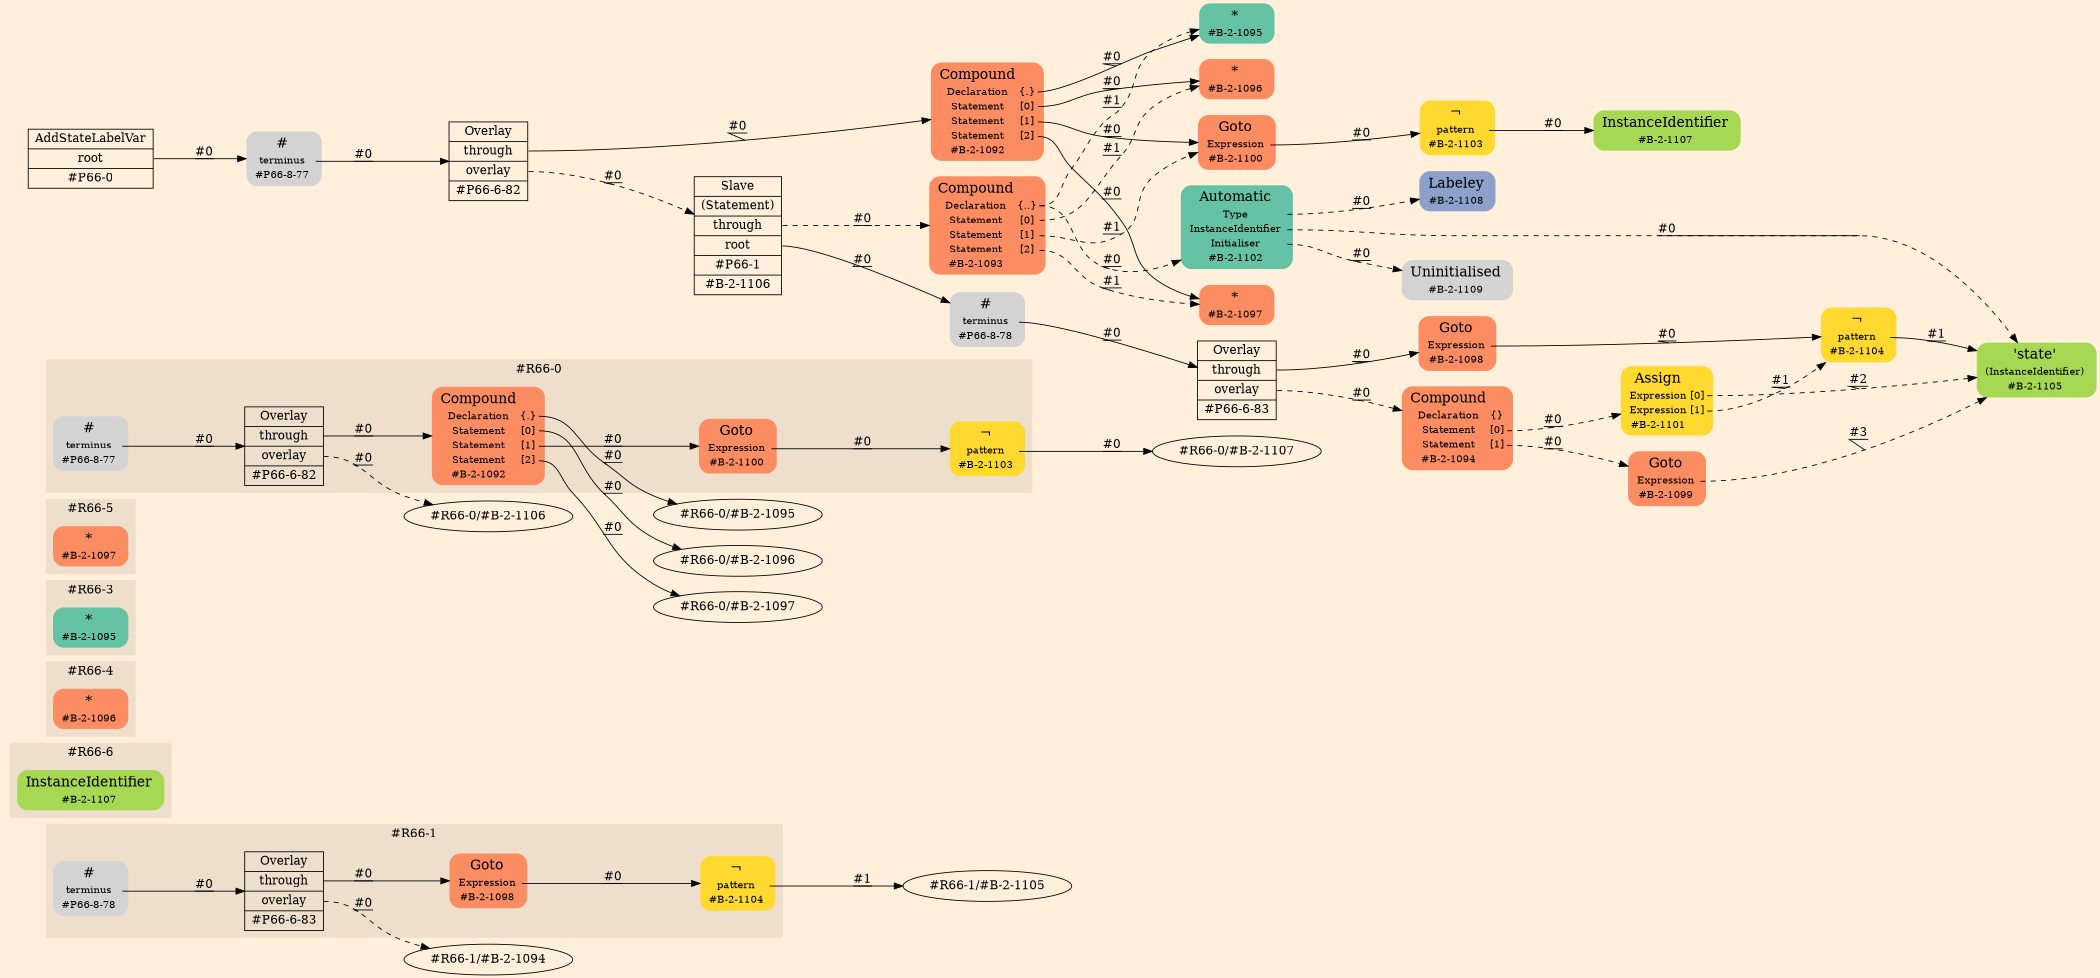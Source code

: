 digraph Inferno {
graph [
rankdir = "LR"
ranksep = 1.0
size = "14,20"
bgcolor = antiquewhite1
color = black
fontcolor = black
];
node [
];
subgraph "cluster#R66-2" {
label = "#R66-2"
style = "filled"
color = antiquewhite2
}
subgraph "cluster#R66-1" {
label = "#R66-1"
style = "filled"
color = antiquewhite2
"#R66-1/#B-2-1098" [
shape = "plaintext"
fillcolor = "/set28/2"
label = <<TABLE BORDER="0" CELLBORDER="0" CELLSPACING="0">
 <TR>
  <TD><FONT POINT-SIZE="16.0">Goto</FONT></TD>
  <TD></TD>
 </TR>
 <TR>
  <TD>Expression</TD>
  <TD PORT="port0"></TD>
 </TR>
 <TR>
  <TD>#B-2-1098</TD>
  <TD PORT="port1"></TD>
 </TR>
</TABLE>>
style = "rounded,filled"
fontsize = "12"
];
"#R66-1/#P66-8-78" [
shape = "plaintext"
label = <<TABLE BORDER="0" CELLBORDER="0" CELLSPACING="0">
 <TR>
  <TD><FONT POINT-SIZE="16.0">#</FONT></TD>
  <TD></TD>
 </TR>
 <TR>
  <TD>terminus</TD>
  <TD PORT="port0"></TD>
 </TR>
 <TR>
  <TD>#P66-8-78</TD>
  <TD PORT="port1"></TD>
 </TR>
</TABLE>>
style = "rounded,filled"
fontsize = "12"
];
"#R66-1/#B-2-1104" [
shape = "plaintext"
fillcolor = "/set28/6"
label = <<TABLE BORDER="0" CELLBORDER="0" CELLSPACING="0">
 <TR>
  <TD><FONT POINT-SIZE="16.0">¬</FONT></TD>
  <TD></TD>
 </TR>
 <TR>
  <TD>pattern</TD>
  <TD PORT="port0"></TD>
 </TR>
 <TR>
  <TD>#B-2-1104</TD>
  <TD PORT="port1"></TD>
 </TR>
</TABLE>>
style = "rounded,filled"
fontsize = "12"
];
"#R66-1/#P66-6-83" [
shape = "record"
fillcolor = antiquewhite2
label = "<fixed> Overlay | <port0> through | <port1> overlay | <port2> #P66-6-83"
style = "filled"
fontsize = "14"
color = black
fontcolor = black
];
}
"#R66-1/#B-2-1098":port0 -> "#R66-1/#B-2-1104" [style="solid"
label = "#0"
decorate = true
color = black
fontcolor = black
];
"#R66-1/#P66-8-78":port0 -> "#R66-1/#P66-6-83" [style="solid"
label = "#0"
decorate = true
color = black
fontcolor = black
];
"#R66-1/#B-2-1104":port0 -> "#R66-1/#B-2-1105" [style="solid"
label = "#1"
decorate = true
color = black
fontcolor = black
];
"#R66-1/#P66-6-83":port0 -> "#R66-1/#B-2-1098" [style="solid"
label = "#0"
decorate = true
color = black
fontcolor = black
];
"#R66-1/#P66-6-83":port1 -> "#R66-1/#B-2-1094" [style="dashed"
label = "#0"
decorate = true
color = black
fontcolor = black
];
subgraph "cluster#R66-6" {
label = "#R66-6"
style = "filled"
color = antiquewhite2
"#R66-6/#B-2-1107" [
shape = "plaintext"
fillcolor = "/set28/5"
label = <<TABLE BORDER="0" CELLBORDER="0" CELLSPACING="0">
 <TR>
  <TD><FONT POINT-SIZE="16.0">InstanceIdentifier</FONT></TD>
  <TD></TD>
 </TR>
 <TR>
  <TD>#B-2-1107</TD>
  <TD PORT="port0"></TD>
 </TR>
</TABLE>>
style = "rounded,filled"
fontsize = "12"
];
}
subgraph "cluster#R66-4" {
label = "#R66-4"
style = "filled"
color = antiquewhite2
"#R66-4/#B-2-1096" [
shape = "plaintext"
fillcolor = "/set28/2"
label = <<TABLE BORDER="0" CELLBORDER="0" CELLSPACING="0">
 <TR>
  <TD><FONT POINT-SIZE="16.0">*</FONT></TD>
  <TD></TD>
 </TR>
 <TR>
  <TD>#B-2-1096</TD>
  <TD PORT="port0"></TD>
 </TR>
</TABLE>>
style = "rounded,filled"
fontsize = "12"
];
}
subgraph "cluster#R66-3" {
label = "#R66-3"
style = "filled"
color = antiquewhite2
"#R66-3/#B-2-1095" [
shape = "plaintext"
fillcolor = "/set28/1"
label = <<TABLE BORDER="0" CELLBORDER="0" CELLSPACING="0">
 <TR>
  <TD><FONT POINT-SIZE="16.0">*</FONT></TD>
  <TD></TD>
 </TR>
 <TR>
  <TD>#B-2-1095</TD>
  <TD PORT="port0"></TD>
 </TR>
</TABLE>>
style = "rounded,filled"
fontsize = "12"
];
}
subgraph "cluster#R66-5" {
label = "#R66-5"
style = "filled"
color = antiquewhite2
"#R66-5/#B-2-1097" [
shape = "plaintext"
fillcolor = "/set28/2"
label = <<TABLE BORDER="0" CELLBORDER="0" CELLSPACING="0">
 <TR>
  <TD><FONT POINT-SIZE="16.0">*</FONT></TD>
  <TD></TD>
 </TR>
 <TR>
  <TD>#B-2-1097</TD>
  <TD PORT="port0"></TD>
 </TR>
</TABLE>>
style = "rounded,filled"
fontsize = "12"
];
}
subgraph "cluster#R66-0" {
label = "#R66-0"
style = "filled"
color = antiquewhite2
"#R66-0/#B-2-1103" [
shape = "plaintext"
fillcolor = "/set28/6"
label = <<TABLE BORDER="0" CELLBORDER="0" CELLSPACING="0">
 <TR>
  <TD><FONT POINT-SIZE="16.0">¬</FONT></TD>
  <TD></TD>
 </TR>
 <TR>
  <TD>pattern</TD>
  <TD PORT="port0"></TD>
 </TR>
 <TR>
  <TD>#B-2-1103</TD>
  <TD PORT="port1"></TD>
 </TR>
</TABLE>>
style = "rounded,filled"
fontsize = "12"
];
"#R66-0/#P66-8-77" [
shape = "plaintext"
label = <<TABLE BORDER="0" CELLBORDER="0" CELLSPACING="0">
 <TR>
  <TD><FONT POINT-SIZE="16.0">#</FONT></TD>
  <TD></TD>
 </TR>
 <TR>
  <TD>terminus</TD>
  <TD PORT="port0"></TD>
 </TR>
 <TR>
  <TD>#P66-8-77</TD>
  <TD PORT="port1"></TD>
 </TR>
</TABLE>>
style = "rounded,filled"
fontsize = "12"
];
"#R66-0/#B-2-1100" [
shape = "plaintext"
fillcolor = "/set28/2"
label = <<TABLE BORDER="0" CELLBORDER="0" CELLSPACING="0">
 <TR>
  <TD><FONT POINT-SIZE="16.0">Goto</FONT></TD>
  <TD></TD>
 </TR>
 <TR>
  <TD>Expression</TD>
  <TD PORT="port0"></TD>
 </TR>
 <TR>
  <TD>#B-2-1100</TD>
  <TD PORT="port1"></TD>
 </TR>
</TABLE>>
style = "rounded,filled"
fontsize = "12"
];
"#R66-0/#B-2-1092" [
shape = "plaintext"
fillcolor = "/set28/2"
label = <<TABLE BORDER="0" CELLBORDER="0" CELLSPACING="0">
 <TR>
  <TD><FONT POINT-SIZE="16.0">Compound</FONT></TD>
  <TD></TD>
 </TR>
 <TR>
  <TD>Declaration</TD>
  <TD PORT="port0">{.}</TD>
 </TR>
 <TR>
  <TD>Statement</TD>
  <TD PORT="port1">[0]</TD>
 </TR>
 <TR>
  <TD>Statement</TD>
  <TD PORT="port2">[1]</TD>
 </TR>
 <TR>
  <TD>Statement</TD>
  <TD PORT="port3">[2]</TD>
 </TR>
 <TR>
  <TD>#B-2-1092</TD>
  <TD PORT="port4"></TD>
 </TR>
</TABLE>>
style = "rounded,filled"
fontsize = "12"
];
"#R66-0/#P66-6-82" [
shape = "record"
fillcolor = antiquewhite2
label = "<fixed> Overlay | <port0> through | <port1> overlay | <port2> #P66-6-82"
style = "filled"
fontsize = "14"
color = black
fontcolor = black
];
}
"#R66-0/#B-2-1103":port0 -> "#R66-0/#B-2-1107" [style="solid"
label = "#0"
decorate = true
color = black
fontcolor = black
];
"#R66-0/#P66-8-77":port0 -> "#R66-0/#P66-6-82" [style="solid"
label = "#0"
decorate = true
color = black
fontcolor = black
];
"#R66-0/#B-2-1100":port0 -> "#R66-0/#B-2-1103" [style="solid"
label = "#0"
decorate = true
color = black
fontcolor = black
];
"#R66-0/#B-2-1092":port0 -> "#R66-0/#B-2-1095" [style="solid"
label = "#0"
decorate = true
color = black
fontcolor = black
];
"#R66-0/#B-2-1092":port1 -> "#R66-0/#B-2-1096" [style="solid"
label = "#0"
decorate = true
color = black
fontcolor = black
];
"#R66-0/#B-2-1092":port2 -> "#R66-0/#B-2-1100" [style="solid"
label = "#0"
decorate = true
color = black
fontcolor = black
];
"#R66-0/#B-2-1092":port3 -> "#R66-0/#B-2-1097" [style="solid"
label = "#0"
decorate = true
color = black
fontcolor = black
];
"#R66-0/#P66-6-82":port0 -> "#R66-0/#B-2-1092" [style="solid"
label = "#0"
decorate = true
color = black
fontcolor = black
];
"#R66-0/#P66-6-82":port1 -> "#R66-0/#B-2-1106" [style="dashed"
label = "#0"
decorate = true
color = black
fontcolor = black
];
"CR#P66-0" [
shape = "record"
fillcolor = antiquewhite1
label = "<fixed> AddStateLabelVar | <port0> root | <port1> #P66-0"
style = "filled"
fontsize = "14"
color = black
fontcolor = black
];
"#P66-8-77" [
shape = "plaintext"
label = <<TABLE BORDER="0" CELLBORDER="0" CELLSPACING="0">
 <TR>
  <TD><FONT POINT-SIZE="16.0">#</FONT></TD>
  <TD></TD>
 </TR>
 <TR>
  <TD>terminus</TD>
  <TD PORT="port0"></TD>
 </TR>
 <TR>
  <TD>#P66-8-77</TD>
  <TD PORT="port1"></TD>
 </TR>
</TABLE>>
style = "rounded,filled"
fontsize = "12"
];
"#P66-6-82" [
shape = "record"
fillcolor = antiquewhite1
label = "<fixed> Overlay | <port0> through | <port1> overlay | <port2> #P66-6-82"
style = "filled"
fontsize = "14"
color = black
fontcolor = black
];
"#B-2-1092" [
shape = "plaintext"
fillcolor = "/set28/2"
label = <<TABLE BORDER="0" CELLBORDER="0" CELLSPACING="0">
 <TR>
  <TD><FONT POINT-SIZE="16.0">Compound</FONT></TD>
  <TD></TD>
 </TR>
 <TR>
  <TD>Declaration</TD>
  <TD PORT="port0">{.}</TD>
 </TR>
 <TR>
  <TD>Statement</TD>
  <TD PORT="port1">[0]</TD>
 </TR>
 <TR>
  <TD>Statement</TD>
  <TD PORT="port2">[1]</TD>
 </TR>
 <TR>
  <TD>Statement</TD>
  <TD PORT="port3">[2]</TD>
 </TR>
 <TR>
  <TD>#B-2-1092</TD>
  <TD PORT="port4"></TD>
 </TR>
</TABLE>>
style = "rounded,filled"
fontsize = "12"
];
"#B-2-1095" [
shape = "plaintext"
fillcolor = "/set28/1"
label = <<TABLE BORDER="0" CELLBORDER="0" CELLSPACING="0">
 <TR>
  <TD><FONT POINT-SIZE="16.0">*</FONT></TD>
  <TD></TD>
 </TR>
 <TR>
  <TD>#B-2-1095</TD>
  <TD PORT="port0"></TD>
 </TR>
</TABLE>>
style = "rounded,filled"
fontsize = "12"
];
"#B-2-1096" [
shape = "plaintext"
fillcolor = "/set28/2"
label = <<TABLE BORDER="0" CELLBORDER="0" CELLSPACING="0">
 <TR>
  <TD><FONT POINT-SIZE="16.0">*</FONT></TD>
  <TD></TD>
 </TR>
 <TR>
  <TD>#B-2-1096</TD>
  <TD PORT="port0"></TD>
 </TR>
</TABLE>>
style = "rounded,filled"
fontsize = "12"
];
"#B-2-1100" [
shape = "plaintext"
fillcolor = "/set28/2"
label = <<TABLE BORDER="0" CELLBORDER="0" CELLSPACING="0">
 <TR>
  <TD><FONT POINT-SIZE="16.0">Goto</FONT></TD>
  <TD></TD>
 </TR>
 <TR>
  <TD>Expression</TD>
  <TD PORT="port0"></TD>
 </TR>
 <TR>
  <TD>#B-2-1100</TD>
  <TD PORT="port1"></TD>
 </TR>
</TABLE>>
style = "rounded,filled"
fontsize = "12"
];
"#B-2-1103" [
shape = "plaintext"
fillcolor = "/set28/6"
label = <<TABLE BORDER="0" CELLBORDER="0" CELLSPACING="0">
 <TR>
  <TD><FONT POINT-SIZE="16.0">¬</FONT></TD>
  <TD></TD>
 </TR>
 <TR>
  <TD>pattern</TD>
  <TD PORT="port0"></TD>
 </TR>
 <TR>
  <TD>#B-2-1103</TD>
  <TD PORT="port1"></TD>
 </TR>
</TABLE>>
style = "rounded,filled"
fontsize = "12"
];
"#B-2-1107" [
shape = "plaintext"
fillcolor = "/set28/5"
label = <<TABLE BORDER="0" CELLBORDER="0" CELLSPACING="0">
 <TR>
  <TD><FONT POINT-SIZE="16.0">InstanceIdentifier</FONT></TD>
  <TD></TD>
 </TR>
 <TR>
  <TD>#B-2-1107</TD>
  <TD PORT="port0"></TD>
 </TR>
</TABLE>>
style = "rounded,filled"
fontsize = "12"
];
"#B-2-1097" [
shape = "plaintext"
fillcolor = "/set28/2"
label = <<TABLE BORDER="0" CELLBORDER="0" CELLSPACING="0">
 <TR>
  <TD><FONT POINT-SIZE="16.0">*</FONT></TD>
  <TD></TD>
 </TR>
 <TR>
  <TD>#B-2-1097</TD>
  <TD PORT="port0"></TD>
 </TR>
</TABLE>>
style = "rounded,filled"
fontsize = "12"
];
"#B-2-1106" [
shape = "record"
fillcolor = antiquewhite1
label = "<fixed> Slave | <port0> (Statement) | <port1> through | <port2> root | <port3> #P66-1 | <port4> #B-2-1106"
style = "filled"
fontsize = "14"
color = black
fontcolor = black
];
"#B-2-1093" [
shape = "plaintext"
fillcolor = "/set28/2"
label = <<TABLE BORDER="0" CELLBORDER="0" CELLSPACING="0">
 <TR>
  <TD><FONT POINT-SIZE="16.0">Compound</FONT></TD>
  <TD></TD>
 </TR>
 <TR>
  <TD>Declaration</TD>
  <TD PORT="port0">{..}</TD>
 </TR>
 <TR>
  <TD>Statement</TD>
  <TD PORT="port1">[0]</TD>
 </TR>
 <TR>
  <TD>Statement</TD>
  <TD PORT="port2">[1]</TD>
 </TR>
 <TR>
  <TD>Statement</TD>
  <TD PORT="port3">[2]</TD>
 </TR>
 <TR>
  <TD>#B-2-1093</TD>
  <TD PORT="port4"></TD>
 </TR>
</TABLE>>
style = "rounded,filled"
fontsize = "12"
];
"#B-2-1102" [
shape = "plaintext"
fillcolor = "/set28/1"
label = <<TABLE BORDER="0" CELLBORDER="0" CELLSPACING="0">
 <TR>
  <TD><FONT POINT-SIZE="16.0">Automatic</FONT></TD>
  <TD></TD>
 </TR>
 <TR>
  <TD>Type</TD>
  <TD PORT="port0"></TD>
 </TR>
 <TR>
  <TD>InstanceIdentifier</TD>
  <TD PORT="port1"></TD>
 </TR>
 <TR>
  <TD>Initialiser</TD>
  <TD PORT="port2"></TD>
 </TR>
 <TR>
  <TD>#B-2-1102</TD>
  <TD PORT="port3"></TD>
 </TR>
</TABLE>>
style = "rounded,filled"
fontsize = "12"
];
"#B-2-1108" [
shape = "plaintext"
fillcolor = "/set28/3"
label = <<TABLE BORDER="0" CELLBORDER="0" CELLSPACING="0">
 <TR>
  <TD><FONT POINT-SIZE="16.0">Labeley</FONT></TD>
  <TD></TD>
 </TR>
 <TR>
  <TD>#B-2-1108</TD>
  <TD PORT="port0"></TD>
 </TR>
</TABLE>>
style = "rounded,filled"
fontsize = "12"
];
"#B-2-1105" [
shape = "plaintext"
fillcolor = "/set28/5"
label = <<TABLE BORDER="0" CELLBORDER="0" CELLSPACING="0">
 <TR>
  <TD><FONT POINT-SIZE="16.0">'state'</FONT></TD>
  <TD></TD>
 </TR>
 <TR>
  <TD>(InstanceIdentifier)</TD>
  <TD PORT="port0"></TD>
 </TR>
 <TR>
  <TD>#B-2-1105</TD>
  <TD PORT="port1"></TD>
 </TR>
</TABLE>>
style = "rounded,filled"
fontsize = "12"
];
"#B-2-1109" [
shape = "plaintext"
label = <<TABLE BORDER="0" CELLBORDER="0" CELLSPACING="0">
 <TR>
  <TD><FONT POINT-SIZE="16.0">Uninitialised</FONT></TD>
  <TD></TD>
 </TR>
 <TR>
  <TD>#B-2-1109</TD>
  <TD PORT="port0"></TD>
 </TR>
</TABLE>>
style = "rounded,filled"
fontsize = "12"
];
"#P66-8-78" [
shape = "plaintext"
label = <<TABLE BORDER="0" CELLBORDER="0" CELLSPACING="0">
 <TR>
  <TD><FONT POINT-SIZE="16.0">#</FONT></TD>
  <TD></TD>
 </TR>
 <TR>
  <TD>terminus</TD>
  <TD PORT="port0"></TD>
 </TR>
 <TR>
  <TD>#P66-8-78</TD>
  <TD PORT="port1"></TD>
 </TR>
</TABLE>>
style = "rounded,filled"
fontsize = "12"
];
"#P66-6-83" [
shape = "record"
fillcolor = antiquewhite1
label = "<fixed> Overlay | <port0> through | <port1> overlay | <port2> #P66-6-83"
style = "filled"
fontsize = "14"
color = black
fontcolor = black
];
"#B-2-1098" [
shape = "plaintext"
fillcolor = "/set28/2"
label = <<TABLE BORDER="0" CELLBORDER="0" CELLSPACING="0">
 <TR>
  <TD><FONT POINT-SIZE="16.0">Goto</FONT></TD>
  <TD></TD>
 </TR>
 <TR>
  <TD>Expression</TD>
  <TD PORT="port0"></TD>
 </TR>
 <TR>
  <TD>#B-2-1098</TD>
  <TD PORT="port1"></TD>
 </TR>
</TABLE>>
style = "rounded,filled"
fontsize = "12"
];
"#B-2-1104" [
shape = "plaintext"
fillcolor = "/set28/6"
label = <<TABLE BORDER="0" CELLBORDER="0" CELLSPACING="0">
 <TR>
  <TD><FONT POINT-SIZE="16.0">¬</FONT></TD>
  <TD></TD>
 </TR>
 <TR>
  <TD>pattern</TD>
  <TD PORT="port0"></TD>
 </TR>
 <TR>
  <TD>#B-2-1104</TD>
  <TD PORT="port1"></TD>
 </TR>
</TABLE>>
style = "rounded,filled"
fontsize = "12"
];
"#B-2-1094" [
shape = "plaintext"
fillcolor = "/set28/2"
label = <<TABLE BORDER="0" CELLBORDER="0" CELLSPACING="0">
 <TR>
  <TD><FONT POINT-SIZE="16.0">Compound</FONT></TD>
  <TD></TD>
 </TR>
 <TR>
  <TD>Declaration</TD>
  <TD PORT="port0">{}</TD>
 </TR>
 <TR>
  <TD>Statement</TD>
  <TD PORT="port1">[0]</TD>
 </TR>
 <TR>
  <TD>Statement</TD>
  <TD PORT="port2">[1]</TD>
 </TR>
 <TR>
  <TD>#B-2-1094</TD>
  <TD PORT="port3"></TD>
 </TR>
</TABLE>>
style = "rounded,filled"
fontsize = "12"
];
"#B-2-1101" [
shape = "plaintext"
fillcolor = "/set28/6"
label = <<TABLE BORDER="0" CELLBORDER="0" CELLSPACING="0">
 <TR>
  <TD><FONT POINT-SIZE="16.0">Assign</FONT></TD>
  <TD></TD>
 </TR>
 <TR>
  <TD>Expression</TD>
  <TD PORT="port0">[0]</TD>
 </TR>
 <TR>
  <TD>Expression</TD>
  <TD PORT="port1">[1]</TD>
 </TR>
 <TR>
  <TD>#B-2-1101</TD>
  <TD PORT="port2"></TD>
 </TR>
</TABLE>>
style = "rounded,filled"
fontsize = "12"
];
"#B-2-1099" [
shape = "plaintext"
fillcolor = "/set28/2"
label = <<TABLE BORDER="0" CELLBORDER="0" CELLSPACING="0">
 <TR>
  <TD><FONT POINT-SIZE="16.0">Goto</FONT></TD>
  <TD></TD>
 </TR>
 <TR>
  <TD>Expression</TD>
  <TD PORT="port0"></TD>
 </TR>
 <TR>
  <TD>#B-2-1099</TD>
  <TD PORT="port1"></TD>
 </TR>
</TABLE>>
style = "rounded,filled"
fontsize = "12"
];
"CR#P66-0":port0 -> "#P66-8-77" [style="solid"
label = "#0"
decorate = true
color = black
fontcolor = black
];
"#P66-8-77":port0 -> "#P66-6-82" [style="solid"
label = "#0"
decorate = true
color = black
fontcolor = black
];
"#P66-6-82":port0 -> "#B-2-1092" [style="solid"
label = "#0"
decorate = true
color = black
fontcolor = black
];
"#P66-6-82":port1 -> "#B-2-1106" [style="dashed"
label = "#0"
decorate = true
color = black
fontcolor = black
];
"#B-2-1092":port0 -> "#B-2-1095" [style="solid"
label = "#0"
decorate = true
color = black
fontcolor = black
];
"#B-2-1092":port1 -> "#B-2-1096" [style="solid"
label = "#0"
decorate = true
color = black
fontcolor = black
];
"#B-2-1092":port2 -> "#B-2-1100" [style="solid"
label = "#0"
decorate = true
color = black
fontcolor = black
];
"#B-2-1092":port3 -> "#B-2-1097" [style="solid"
label = "#0"
decorate = true
color = black
fontcolor = black
];
"#B-2-1100":port0 -> "#B-2-1103" [style="solid"
label = "#0"
decorate = true
color = black
fontcolor = black
];
"#B-2-1103":port0 -> "#B-2-1107" [style="solid"
label = "#0"
decorate = true
color = black
fontcolor = black
];
"#B-2-1106":port1 -> "#B-2-1093" [style="dashed"
label = "#0"
decorate = true
color = black
fontcolor = black
];
"#B-2-1106":port2 -> "#P66-8-78" [style="solid"
label = "#0"
decorate = true
color = black
fontcolor = black
];
"#B-2-1093":port0 -> "#B-2-1102" [style="dashed"
label = "#0"
decorate = true
color = black
fontcolor = black
];
"#B-2-1093":port0 -> "#B-2-1095" [style="dashed"
label = "#1"
decorate = true
color = black
fontcolor = black
];
"#B-2-1093":port1 -> "#B-2-1096" [style="dashed"
label = "#1"
decorate = true
color = black
fontcolor = black
];
"#B-2-1093":port2 -> "#B-2-1100" [style="dashed"
label = "#1"
decorate = true
color = black
fontcolor = black
];
"#B-2-1093":port3 -> "#B-2-1097" [style="dashed"
label = "#1"
decorate = true
color = black
fontcolor = black
];
"#B-2-1102":port0 -> "#B-2-1108" [style="dashed"
label = "#0"
decorate = true
color = black
fontcolor = black
];
"#B-2-1102":port1 -> "#B-2-1105" [style="dashed"
label = "#0"
decorate = true
color = black
fontcolor = black
];
"#B-2-1102":port2 -> "#B-2-1109" [style="dashed"
label = "#0"
decorate = true
color = black
fontcolor = black
];
"#P66-8-78":port0 -> "#P66-6-83" [style="solid"
label = "#0"
decorate = true
color = black
fontcolor = black
];
"#P66-6-83":port0 -> "#B-2-1098" [style="solid"
label = "#0"
decorate = true
color = black
fontcolor = black
];
"#P66-6-83":port1 -> "#B-2-1094" [style="dashed"
label = "#0"
decorate = true
color = black
fontcolor = black
];
"#B-2-1098":port0 -> "#B-2-1104" [style="solid"
label = "#0"
decorate = true
color = black
fontcolor = black
];
"#B-2-1104":port0 -> "#B-2-1105" [style="solid"
label = "#1"
decorate = true
color = black
fontcolor = black
];
"#B-2-1094":port1 -> "#B-2-1101" [style="dashed"
label = "#0"
decorate = true
color = black
fontcolor = black
];
"#B-2-1094":port2 -> "#B-2-1099" [style="dashed"
label = "#0"
decorate = true
color = black
fontcolor = black
];
"#B-2-1101":port0 -> "#B-2-1105" [style="dashed"
label = "#2"
decorate = true
color = black
fontcolor = black
];
"#B-2-1101":port1 -> "#B-2-1104" [style="dashed"
label = "#1"
decorate = true
color = black
fontcolor = black
];
"#B-2-1099":port0 -> "#B-2-1105" [style="dashed"
label = "#3"
decorate = true
color = black
fontcolor = black
];
}
